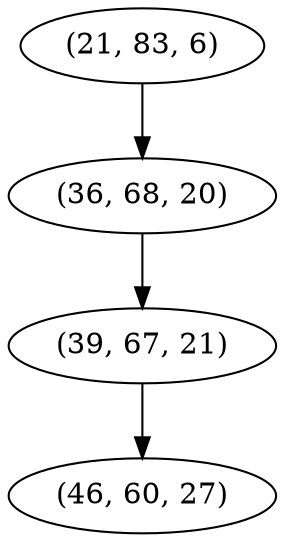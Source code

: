 digraph tree {
    "(21, 83, 6)";
    "(36, 68, 20)";
    "(39, 67, 21)";
    "(46, 60, 27)";
    "(21, 83, 6)" -> "(36, 68, 20)";
    "(36, 68, 20)" -> "(39, 67, 21)";
    "(39, 67, 21)" -> "(46, 60, 27)";
}
